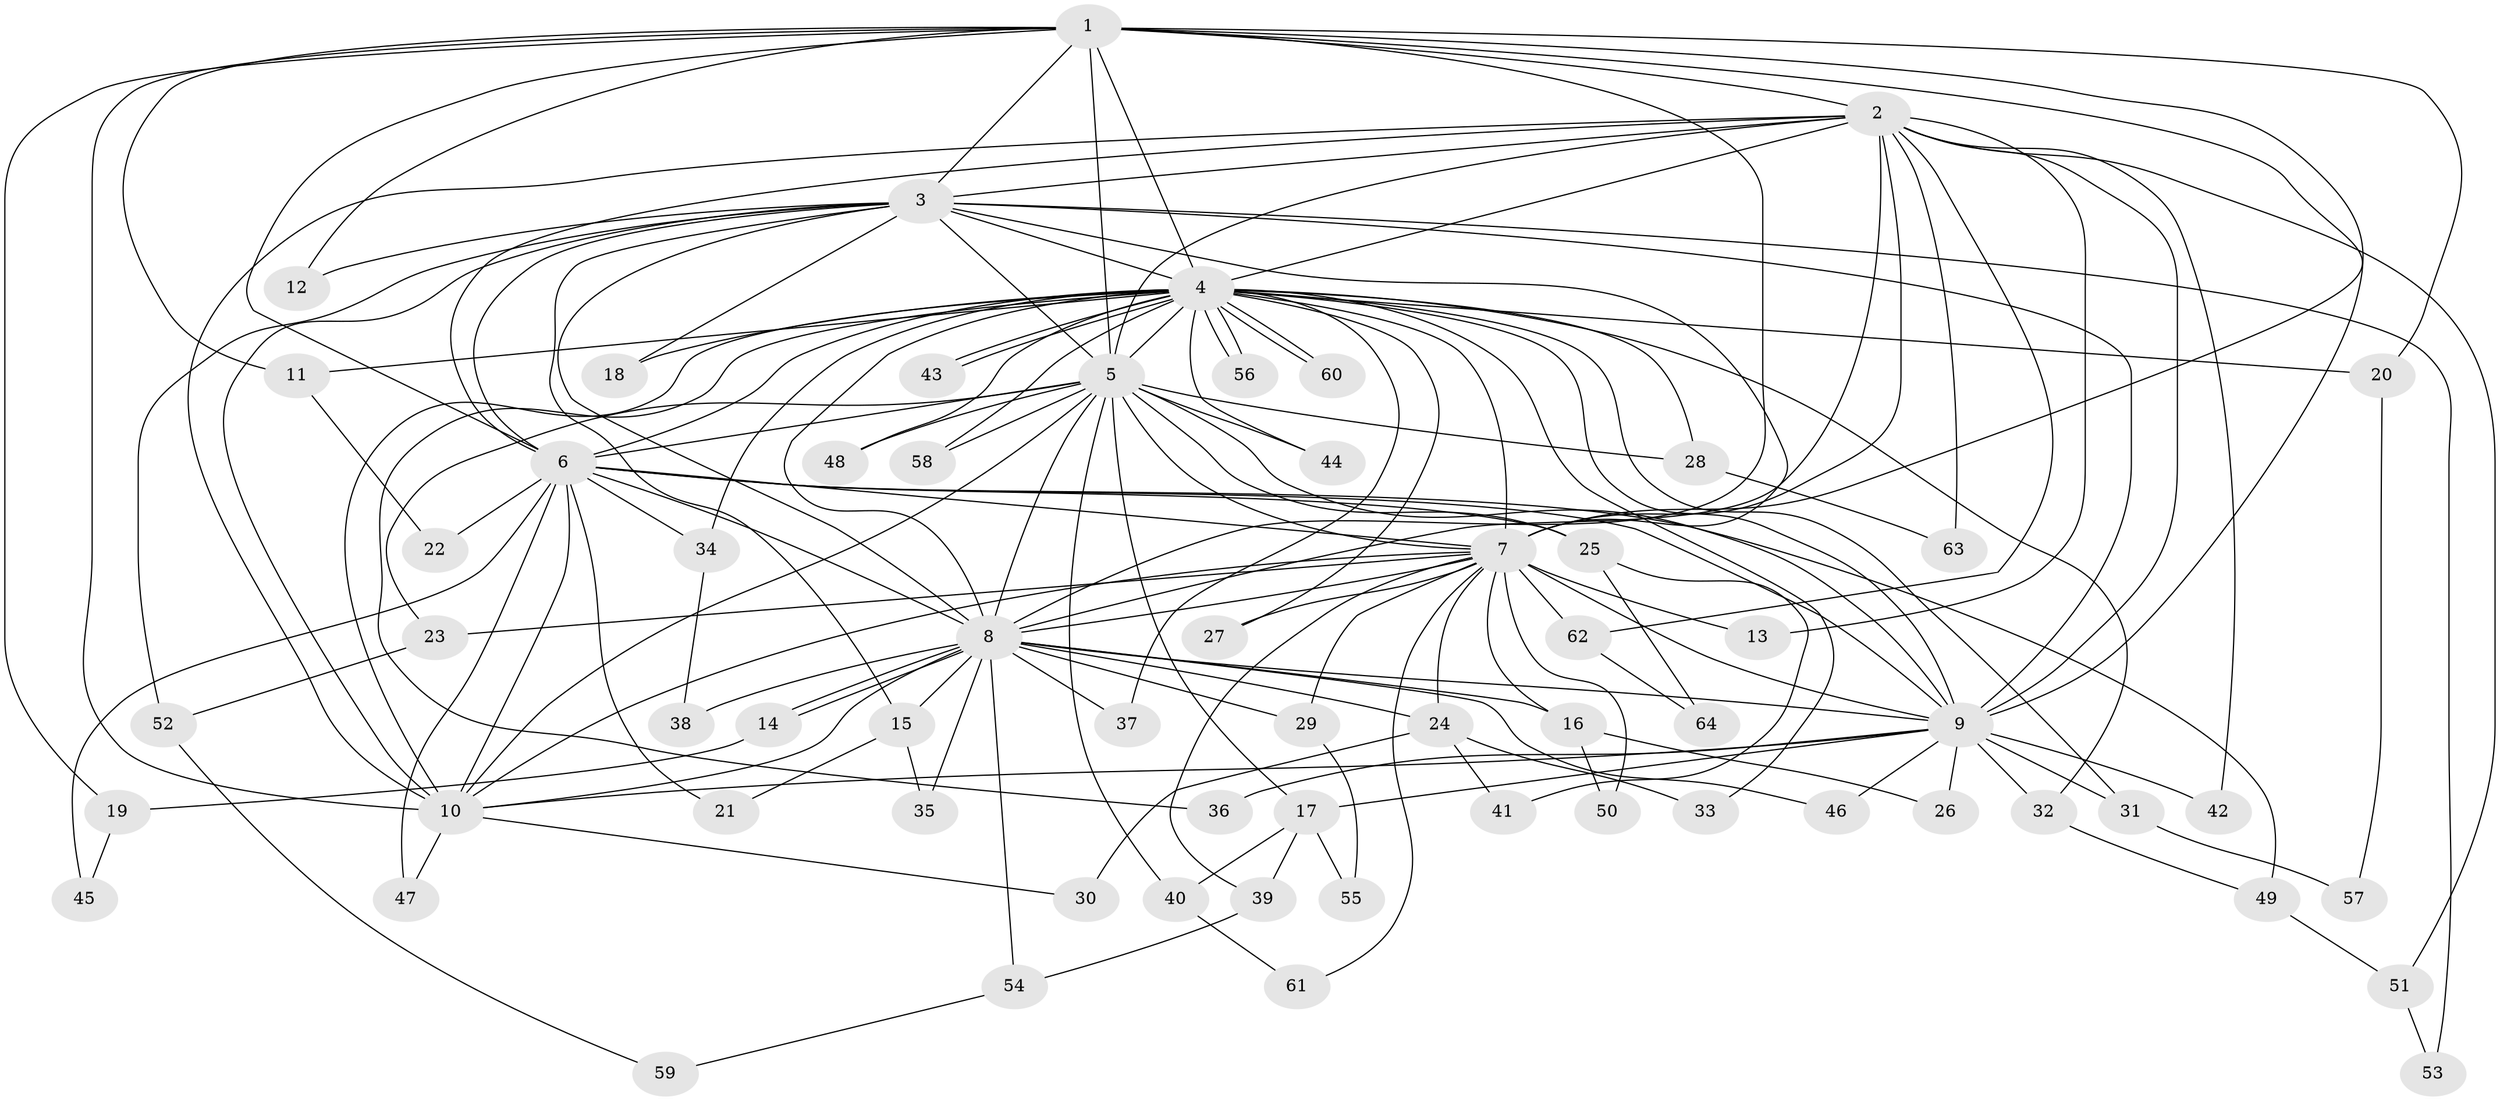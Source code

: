 // Generated by graph-tools (version 1.1) at 2025/01/03/09/25 03:01:13]
// undirected, 64 vertices, 153 edges
graph export_dot {
graph [start="1"]
  node [color=gray90,style=filled];
  1;
  2;
  3;
  4;
  5;
  6;
  7;
  8;
  9;
  10;
  11;
  12;
  13;
  14;
  15;
  16;
  17;
  18;
  19;
  20;
  21;
  22;
  23;
  24;
  25;
  26;
  27;
  28;
  29;
  30;
  31;
  32;
  33;
  34;
  35;
  36;
  37;
  38;
  39;
  40;
  41;
  42;
  43;
  44;
  45;
  46;
  47;
  48;
  49;
  50;
  51;
  52;
  53;
  54;
  55;
  56;
  57;
  58;
  59;
  60;
  61;
  62;
  63;
  64;
  1 -- 2;
  1 -- 3;
  1 -- 4;
  1 -- 5;
  1 -- 6;
  1 -- 7;
  1 -- 8;
  1 -- 9;
  1 -- 10;
  1 -- 11;
  1 -- 12;
  1 -- 19;
  1 -- 20;
  2 -- 3;
  2 -- 4;
  2 -- 5;
  2 -- 6;
  2 -- 7;
  2 -- 8;
  2 -- 9;
  2 -- 10;
  2 -- 13;
  2 -- 42;
  2 -- 51;
  2 -- 62;
  2 -- 63;
  3 -- 4;
  3 -- 5;
  3 -- 6;
  3 -- 7;
  3 -- 8;
  3 -- 9;
  3 -- 10;
  3 -- 12;
  3 -- 15;
  3 -- 18;
  3 -- 52;
  3 -- 53;
  4 -- 5;
  4 -- 6;
  4 -- 7;
  4 -- 8;
  4 -- 9;
  4 -- 10;
  4 -- 11;
  4 -- 18;
  4 -- 20;
  4 -- 27;
  4 -- 28;
  4 -- 31;
  4 -- 32;
  4 -- 33;
  4 -- 34;
  4 -- 36;
  4 -- 37;
  4 -- 43;
  4 -- 43;
  4 -- 44;
  4 -- 48;
  4 -- 56;
  4 -- 56;
  4 -- 58;
  4 -- 60;
  4 -- 60;
  5 -- 6;
  5 -- 7;
  5 -- 8;
  5 -- 9;
  5 -- 10;
  5 -- 17;
  5 -- 23;
  5 -- 25;
  5 -- 28;
  5 -- 40;
  5 -- 44;
  5 -- 48;
  5 -- 58;
  6 -- 7;
  6 -- 8;
  6 -- 9;
  6 -- 10;
  6 -- 21;
  6 -- 22;
  6 -- 25;
  6 -- 34;
  6 -- 45;
  6 -- 47;
  6 -- 49;
  7 -- 8;
  7 -- 9;
  7 -- 10;
  7 -- 13;
  7 -- 16;
  7 -- 23;
  7 -- 24;
  7 -- 27;
  7 -- 29;
  7 -- 39;
  7 -- 50;
  7 -- 61;
  7 -- 62;
  8 -- 9;
  8 -- 10;
  8 -- 14;
  8 -- 14;
  8 -- 15;
  8 -- 16;
  8 -- 24;
  8 -- 29;
  8 -- 35;
  8 -- 37;
  8 -- 38;
  8 -- 46;
  8 -- 54;
  9 -- 10;
  9 -- 17;
  9 -- 26;
  9 -- 31;
  9 -- 32;
  9 -- 36;
  9 -- 42;
  9 -- 46;
  10 -- 30;
  10 -- 47;
  11 -- 22;
  14 -- 19;
  15 -- 21;
  15 -- 35;
  16 -- 26;
  16 -- 50;
  17 -- 39;
  17 -- 40;
  17 -- 55;
  19 -- 45;
  20 -- 57;
  23 -- 52;
  24 -- 30;
  24 -- 33;
  24 -- 41;
  25 -- 41;
  25 -- 64;
  28 -- 63;
  29 -- 55;
  31 -- 57;
  32 -- 49;
  34 -- 38;
  39 -- 54;
  40 -- 61;
  49 -- 51;
  51 -- 53;
  52 -- 59;
  54 -- 59;
  62 -- 64;
}
